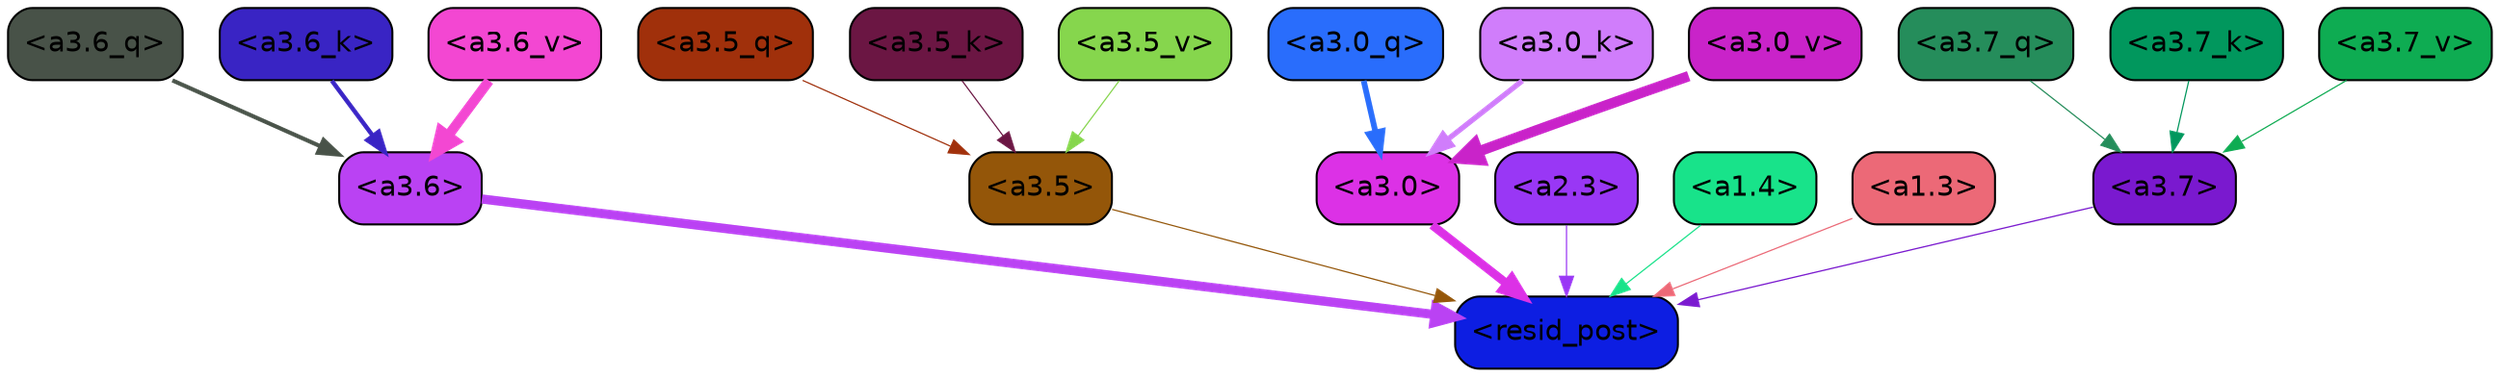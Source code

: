 strict digraph "" {
	graph [bgcolor=transparent,
		layout=dot,
		overlap=false,
		splines=true
	];
	"<a3.7>"	[color=black,
		fillcolor="#7a19cf",
		fontname=Helvetica,
		shape=box,
		style="filled, rounded"];
	"<resid_post>"	[color=black,
		fillcolor="#0d1ee2",
		fontname=Helvetica,
		shape=box,
		style="filled, rounded"];
	"<a3.7>" -> "<resid_post>"	[color="#7a19cf",
		penwidth=0.6239100098609924];
	"<a3.6>"	[color=black,
		fillcolor="#ba42f3",
		fontname=Helvetica,
		shape=box,
		style="filled, rounded"];
	"<a3.6>" -> "<resid_post>"	[color="#ba42f3",
		penwidth=4.569062113761902];
	"<a3.5>"	[color=black,
		fillcolor="#945609",
		fontname=Helvetica,
		shape=box,
		style="filled, rounded"];
	"<a3.5>" -> "<resid_post>"	[color="#945609",
		penwidth=0.6];
	"<a3.0>"	[color=black,
		fillcolor="#dc31e6",
		fontname=Helvetica,
		shape=box,
		style="filled, rounded"];
	"<a3.0>" -> "<resid_post>"	[color="#dc31e6",
		penwidth=4.283544182777405];
	"<a2.3>"	[color=black,
		fillcolor="#9937f5",
		fontname=Helvetica,
		shape=box,
		style="filled, rounded"];
	"<a2.3>" -> "<resid_post>"	[color="#9937f5",
		penwidth=0.6];
	"<a1.4>"	[color=black,
		fillcolor="#18e38a",
		fontname=Helvetica,
		shape=box,
		style="filled, rounded"];
	"<a1.4>" -> "<resid_post>"	[color="#18e38a",
		penwidth=0.6];
	"<a1.3>"	[color=black,
		fillcolor="#ec6977",
		fontname=Helvetica,
		shape=box,
		style="filled, rounded"];
	"<a1.3>" -> "<resid_post>"	[color="#ec6977",
		penwidth=0.6];
	"<a3.7_q>"	[color=black,
		fillcolor="#258d5b",
		fontname=Helvetica,
		shape=box,
		style="filled, rounded"];
	"<a3.7_q>" -> "<a3.7>"	[color="#258d5b",
		penwidth=0.6];
	"<a3.6_q>"	[color=black,
		fillcolor="#485248",
		fontname=Helvetica,
		shape=box,
		style="filled, rounded"];
	"<a3.6_q>" -> "<a3.6>"	[color="#485248",
		penwidth=2.0347584784030914];
	"<a3.5_q>"	[color=black,
		fillcolor="#a0300b",
		fontname=Helvetica,
		shape=box,
		style="filled, rounded"];
	"<a3.5_q>" -> "<a3.5>"	[color="#a0300b",
		penwidth=0.6];
	"<a3.0_q>"	[color=black,
		fillcolor="#296dfc",
		fontname=Helvetica,
		shape=box,
		style="filled, rounded"];
	"<a3.0_q>" -> "<a3.0>"	[color="#296dfc",
		penwidth=2.8635367155075073];
	"<a3.7_k>"	[color=black,
		fillcolor="#01975d",
		fontname=Helvetica,
		shape=box,
		style="filled, rounded"];
	"<a3.7_k>" -> "<a3.7>"	[color="#01975d",
		penwidth=0.6];
	"<a3.6_k>"	[color=black,
		fillcolor="#3924c4",
		fontname=Helvetica,
		shape=box,
		style="filled, rounded"];
	"<a3.6_k>" -> "<a3.6>"	[color="#3924c4",
		penwidth=2.1760786175727844];
	"<a3.5_k>"	[color=black,
		fillcolor="#6b1643",
		fontname=Helvetica,
		shape=box,
		style="filled, rounded"];
	"<a3.5_k>" -> "<a3.5>"	[color="#6b1643",
		penwidth=0.6];
	"<a3.0_k>"	[color=black,
		fillcolor="#d07dfb",
		fontname=Helvetica,
		shape=box,
		style="filled, rounded"];
	"<a3.0_k>" -> "<a3.0>"	[color="#d07dfb",
		penwidth=2.632905662059784];
	"<a3.7_v>"	[color=black,
		fillcolor="#0eac52",
		fontname=Helvetica,
		shape=box,
		style="filled, rounded"];
	"<a3.7_v>" -> "<a3.7>"	[color="#0eac52",
		penwidth=0.6];
	"<a3.6_v>"	[color=black,
		fillcolor="#f347d2",
		fontname=Helvetica,
		shape=box,
		style="filled, rounded"];
	"<a3.6_v>" -> "<a3.6>"	[color="#f347d2",
		penwidth=4.981305837631226];
	"<a3.5_v>"	[color=black,
		fillcolor="#86d64d",
		fontname=Helvetica,
		shape=box,
		style="filled, rounded"];
	"<a3.5_v>" -> "<a3.5>"	[color="#86d64d",
		penwidth=0.6];
	"<a3.0_v>"	[color=black,
		fillcolor="#c923c9",
		fontname=Helvetica,
		shape=box,
		style="filled, rounded"];
	"<a3.0_v>" -> "<a3.0>"	[color="#c923c9",
		penwidth=5.168330669403076];
}
